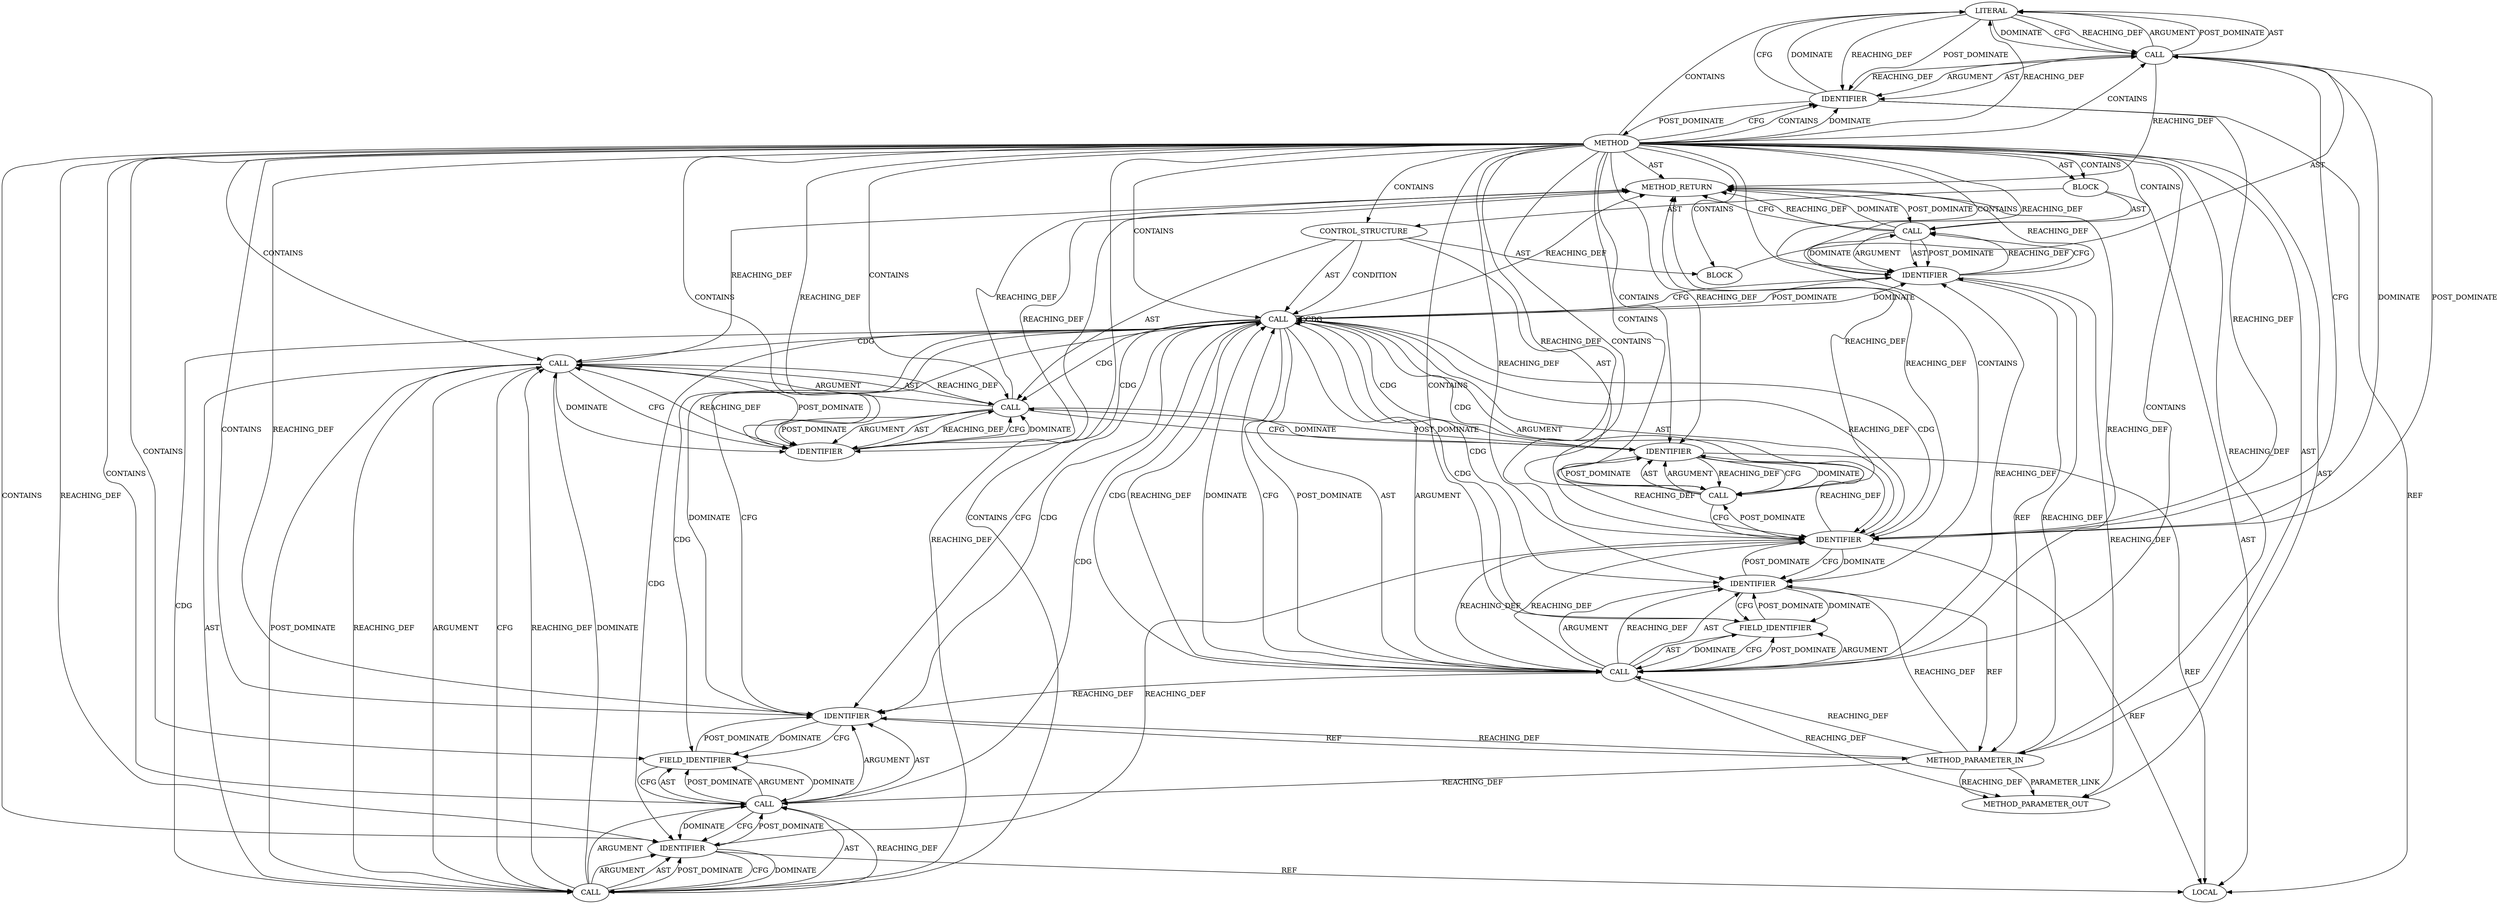 digraph {
  1120 [label=LITERAL ORDER=2 ARGUMENT_INDEX=2 CODE="0" COLUMN_NUMBER=11 LINE_NUMBER=142 TYPE_FULL_NAME="int"]
  1129 [label=CALL ORDER=1 ARGUMENT_INDEX=1 CODE="&record->frags[i]" COLUMN_NUMBER=20 METHOD_FULL_NAME="<operator>.addressOf" LINE_NUMBER=143 TYPE_FULL_NAME="<empty>" DISPATCH_TYPE="STATIC_DISPATCH" SIGNATURE="" NAME="<operator>.addressOf"]
  1121 [label=CALL ORDER=2 ARGUMENT_INDEX=2 CODE="i < record->num_frags" COLUMN_NUMBER=14 METHOD_FULL_NAME="<operator>.lessThan" LINE_NUMBER=142 TYPE_FULL_NAME="<empty>" DISPATCH_TYPE="STATIC_DISPATCH" SIGNATURE="" NAME="<operator>.lessThan"]
  1133 [label=FIELD_IDENTIFIER ORDER=2 ARGUMENT_INDEX=2 CODE="frags" COLUMN_NUMBER=21 LINE_NUMBER=143 CANONICAL_NAME="frags"]
  1124 [label=IDENTIFIER ORDER=1 ARGUMENT_INDEX=1 CODE="record" COLUMN_NUMBER=18 LINE_NUMBER=142 TYPE_FULL_NAME="tls_record_info*" NAME="record"]
  1137 [label=IDENTIFIER ORDER=1 ARGUMENT_INDEX=1 CODE="record" COLUMN_NUMBER=8 LINE_NUMBER=144 TYPE_FULL_NAME="tls_record_info*" NAME="record"]
  1126 [label=CALL ORDER=3 ARGUMENT_INDEX=3 CODE="i++" COLUMN_NUMBER=37 METHOD_FULL_NAME="<operator>.postIncrement" LINE_NUMBER=142 TYPE_FULL_NAME="<empty>" DISPATCH_TYPE="STATIC_DISPATCH" SIGNATURE="" NAME="<operator>.postIncrement"]
  1114 [label=BLOCK ORDER=2 ARGUMENT_INDEX=-1 CODE="{
	int i;

	for (i = 0; i < record->num_frags; i++)
		__skb_frag_unref(&record->frags[i], false);
	kfree(record);
}" COLUMN_NUMBER=1 LINE_NUMBER=139 TYPE_FULL_NAME="void"]
  1134 [label=IDENTIFIER ORDER=2 ARGUMENT_INDEX=2 CODE="i" COLUMN_NUMBER=35 LINE_NUMBER=143 TYPE_FULL_NAME="int" NAME="i"]
  1128 [label=CALL ORDER=4 ARGUMENT_INDEX=-1 CODE="__skb_frag_unref(&record->frags[i], false)" COLUMN_NUMBER=3 METHOD_FULL_NAME="__skb_frag_unref" LINE_NUMBER=143 TYPE_FULL_NAME="<empty>" DISPATCH_TYPE="STATIC_DISPATCH" SIGNATURE="" NAME="__skb_frag_unref"]
  1125 [label=FIELD_IDENTIFIER ORDER=2 ARGUMENT_INDEX=2 CODE="num_frags" COLUMN_NUMBER=18 LINE_NUMBER=142 CANONICAL_NAME="num_frags"]
  1135 [label=IDENTIFIER ORDER=2 ARGUMENT_INDEX=2 CODE="false" COLUMN_NUMBER=39 LINE_NUMBER=143 TYPE_FULL_NAME="ANY" NAME="false"]
  1116 [label=CONTROL_STRUCTURE CONTROL_STRUCTURE_TYPE="FOR" ORDER=2 PARSER_TYPE_NAME="CASTForStatement" ARGUMENT_INDEX=-1 CODE="for (i = 0;i < record->num_frags;i++)" COLUMN_NUMBER=2 LINE_NUMBER=142]
  21285 [label=METHOD_PARAMETER_OUT ORDER=1 CODE="struct tls_record_info *record" IS_VARIADIC=false COLUMN_NUMBER=28 LINE_NUMBER=138 TYPE_FULL_NAME="tls_record_info*" EVALUATION_STRATEGY="BY_VALUE" INDEX=1 NAME="record"]
  1113 [label=METHOD_PARAMETER_IN ORDER=1 CODE="struct tls_record_info *record" IS_VARIADIC=false COLUMN_NUMBER=28 LINE_NUMBER=138 TYPE_FULL_NAME="tls_record_info*" EVALUATION_STRATEGY="BY_VALUE" INDEX=1 NAME="record"]
  1122 [label=IDENTIFIER ORDER=1 ARGUMENT_INDEX=1 CODE="i" COLUMN_NUMBER=14 LINE_NUMBER=142 TYPE_FULL_NAME="int" NAME="i"]
  1127 [label=IDENTIFIER ORDER=1 ARGUMENT_INDEX=1 CODE="i" COLUMN_NUMBER=37 LINE_NUMBER=142 TYPE_FULL_NAME="int" NAME="i"]
  1118 [label=CALL ORDER=1 ARGUMENT_INDEX=-1 CODE="i = 0" COLUMN_NUMBER=7 METHOD_FULL_NAME="<operator>.assignment" LINE_NUMBER=142 TYPE_FULL_NAME="<empty>" DISPATCH_TYPE="STATIC_DISPATCH" SIGNATURE="" NAME="<operator>.assignment"]
  1136 [label=CALL ORDER=3 ARGUMENT_INDEX=-1 CODE="kfree(record)" COLUMN_NUMBER=2 METHOD_FULL_NAME="kfree" LINE_NUMBER=144 TYPE_FULL_NAME="<empty>" DISPATCH_TYPE="STATIC_DISPATCH" SIGNATURE="" NAME="kfree"]
  1119 [label=IDENTIFIER ORDER=1 ARGUMENT_INDEX=1 CODE="i" COLUMN_NUMBER=7 LINE_NUMBER=142 TYPE_FULL_NAME="int" NAME="i"]
  1112 [label=METHOD COLUMN_NUMBER=1 LINE_NUMBER=138 COLUMN_NUMBER_END=1 IS_EXTERNAL=false SIGNATURE="void destroy_record (tls_record_info*)" NAME="destroy_record" AST_PARENT_TYPE="TYPE_DECL" AST_PARENT_FULL_NAME="tls_device.c:<global>" ORDER=11 CODE="static void destroy_record(struct tls_record_info *record)
{
	int i;

	for (i = 0; i < record->num_frags; i++)
		__skb_frag_unref(&record->frags[i], false);
	kfree(record);
}" FULL_NAME="destroy_record" LINE_NUMBER_END=145 FILENAME="tls_device.c"]
  1130 [label=CALL ORDER=1 ARGUMENT_INDEX=1 CODE="record->frags[i]" COLUMN_NUMBER=21 METHOD_FULL_NAME="<operator>.indirectIndexAccess" LINE_NUMBER=143 TYPE_FULL_NAME="<empty>" DISPATCH_TYPE="STATIC_DISPATCH" SIGNATURE="" NAME="<operator>.indirectIndexAccess"]
  1123 [label=CALL ORDER=2 ARGUMENT_INDEX=2 CODE="record->num_frags" COLUMN_NUMBER=18 METHOD_FULL_NAME="<operator>.indirectFieldAccess" LINE_NUMBER=142 TYPE_FULL_NAME="<empty>" DISPATCH_TYPE="STATIC_DISPATCH" SIGNATURE="" NAME="<operator>.indirectFieldAccess"]
  1138 [label=METHOD_RETURN ORDER=3 CODE="RET" COLUMN_NUMBER=1 LINE_NUMBER=138 TYPE_FULL_NAME="void" EVALUATION_STRATEGY="BY_VALUE"]
  1131 [label=CALL ORDER=1 ARGUMENT_INDEX=1 CODE="record->frags" COLUMN_NUMBER=21 METHOD_FULL_NAME="<operator>.indirectFieldAccess" LINE_NUMBER=143 TYPE_FULL_NAME="<empty>" DISPATCH_TYPE="STATIC_DISPATCH" SIGNATURE="" NAME="<operator>.indirectFieldAccess"]
  1115 [label=LOCAL ORDER=1 CODE="int i" COLUMN_NUMBER=6 LINE_NUMBER=140 TYPE_FULL_NAME="int" NAME="i"]
  1132 [label=IDENTIFIER ORDER=1 ARGUMENT_INDEX=1 CODE="record" COLUMN_NUMBER=21 LINE_NUMBER=143 TYPE_FULL_NAME="tls_record_info*" NAME="record"]
  1117 [label=BLOCK ORDER=1 ARGUMENT_INDEX=-1 CODE="<empty>" COLUMN_NUMBER=2 LINE_NUMBER=142 TYPE_FULL_NAME="void"]
  1130 -> 1134 [label=ARGUMENT ]
  1116 -> 1128 [label=AST ]
  1136 -> 1137 [label=ARGUMENT ]
  1122 -> 1134 [label=REACHING_DEF VARIABLE="i"]
  1128 -> 1127 [label=CFG ]
  1113 -> 1124 [label=REACHING_DEF VARIABLE="record"]
  1123 -> 1125 [label=POST_DOMINATE ]
  1121 -> 1122 [label=ARGUMENT ]
  1112 -> 1136 [label=CONTAINS ]
  1131 -> 1133 [label=AST ]
  1130 -> 1131 [label=AST ]
  1121 -> 1132 [label=CDG ]
  1114 -> 1116 [label=AST ]
  1112 -> 1132 [label=CONTAINS ]
  1120 -> 1118 [label=DOMINATE ]
  1123 -> 1124 [label=ARGUMENT ]
  1137 -> 1136 [label=REACHING_DEF VARIABLE="record"]
  1113 -> 1132 [label=REACHING_DEF VARIABLE="record"]
  1135 -> 1128 [label=REACHING_DEF VARIABLE="false"]
  1113 -> 1131 [label=REACHING_DEF VARIABLE="record"]
  1123 -> 1121 [label=REACHING_DEF VARIABLE="record->num_frags"]
  1122 -> 1124 [label=CFG ]
  1129 -> 1138 [label=REACHING_DEF VARIABLE="&record->frags[i]"]
  1123 -> 1125 [label=ARGUMENT ]
  1113 -> 1123 [label=REACHING_DEF VARIABLE="record"]
  1116 -> 1121 [label=AST ]
  1130 -> 1134 [label=AST ]
  1119 -> 1120 [label=CFG ]
  1132 -> 1113 [label=REF ]
  1112 -> 1128 [label=CONTAINS ]
  1112 -> 1116 [label=CONTAINS ]
  1129 -> 1135 [label=DOMINATE ]
  1119 -> 1120 [label=DOMINATE ]
  1134 -> 1115 [label=REF ]
  1130 -> 1129 [label=CFG ]
  1136 -> 1137 [label=AST ]
  1137 -> 1113 [label=REF ]
  1124 -> 1125 [label=DOMINATE ]
  1128 -> 1135 [label=POST_DOMINATE ]
  1124 -> 1113 [label=REF ]
  1112 -> 1125 [label=CONTAINS ]
  1136 -> 1138 [label=CFG ]
  1137 -> 1136 [label=CFG ]
  1127 -> 1126 [label=DOMINATE ]
  1112 -> 1114 [label=AST ]
  1112 -> 1133 [label=CONTAINS ]
  1121 -> 1123 [label=POST_DOMINATE ]
  1127 -> 1126 [label=REACHING_DEF VARIABLE="i"]
  1112 -> 1120 [label=CONTAINS ]
  1131 -> 1133 [label=POST_DOMINATE ]
  1130 -> 1129 [label=REACHING_DEF VARIABLE="record->frags[i]"]
  1118 -> 1119 [label=ARGUMENT ]
  1112 -> 1124 [label=CONTAINS ]
  1112 -> 1127 [label=REACHING_DEF VARIABLE=""]
  1126 -> 1127 [label=POST_DOMINATE ]
  1112 -> 1137 [label=CONTAINS ]
  1112 -> 1119 [label=CFG ]
  1135 -> 1129 [label=POST_DOMINATE ]
  1126 -> 1138 [label=REACHING_DEF VARIABLE="i++"]
  1121 -> 1123 [label=AST ]
  1118 -> 1138 [label=REACHING_DEF VARIABLE="i = 0"]
  1116 -> 1117 [label=AST ]
  1122 -> 1115 [label=REF ]
  1113 -> 1137 [label=REACHING_DEF VARIABLE="record"]
  1121 -> 1123 [label=ARGUMENT ]
  1112 -> 1122 [label=REACHING_DEF VARIABLE=""]
  1121 -> 1137 [label=DOMINATE ]
  1129 -> 1130 [label=REACHING_DEF VARIABLE="&record->frags[i]"]
  1123 -> 1137 [label=REACHING_DEF VARIABLE="record->num_frags"]
  1112 -> 1124 [label=REACHING_DEF VARIABLE=""]
  1112 -> 1132 [label=REACHING_DEF VARIABLE=""]
  1129 -> 1130 [label=ARGUMENT ]
  1112 -> 1126 [label=CONTAINS ]
  1122 -> 1123 [label=REACHING_DEF VARIABLE="i"]
  1123 -> 1122 [label=REACHING_DEF VARIABLE="record->num_frags"]
  1112 -> 1134 [label=CONTAINS ]
  1122 -> 1118 [label=POST_DOMINATE ]
  1121 -> 1130 [label=CDG ]
  1120 -> 1119 [label=REACHING_DEF VARIABLE="0"]
  1112 -> 1118 [label=CONTAINS ]
  1121 -> 1123 [label=CDG ]
  1121 -> 1124 [label=CDG ]
  1135 -> 1129 [label=REACHING_DEF VARIABLE="false"]
  1112 -> 1129 [label=CONTAINS ]
  1120 -> 1118 [label=CFG ]
  1128 -> 1135 [label=ARGUMENT ]
  1131 -> 1132 [label=ARGUMENT ]
  1121 -> 1122 [label=AST ]
  1125 -> 1124 [label=POST_DOMINATE ]
  1134 -> 1130 [label=CFG ]
  1136 -> 1137 [label=POST_DOMINATE ]
  1113 -> 21285 [label=PARAMETER_LINK ]
  1121 -> 1132 [label=DOMINATE ]
  1122 -> 1138 [label=REACHING_DEF VARIABLE="i"]
  1129 -> 1130 [label=AST ]
  1121 -> 1129 [label=CDG ]
  1112 -> 1131 [label=CONTAINS ]
  1129 -> 1135 [label=CFG ]
  1121 -> 1134 [label=CDG ]
  1112 -> 1130 [label=CONTAINS ]
  1125 -> 1123 [label=DOMINATE ]
  1123 -> 1138 [label=REACHING_DEF VARIABLE="record->num_frags"]
  1123 -> 1125 [label=AST ]
  1112 -> 1114 [label=CONTAINS ]
  1118 -> 1119 [label=AST ]
  1135 -> 1138 [label=REACHING_DEF VARIABLE="false"]
  1112 -> 1123 [label=CONTAINS ]
  1127 -> 1126 [label=CFG ]
  1128 -> 1129 [label=ARGUMENT ]
  1133 -> 1132 [label=POST_DOMINATE ]
  1129 -> 1130 [label=POST_DOMINATE ]
  1128 -> 1135 [label=AST ]
  1112 -> 1117 [label=CONTAINS ]
  1112 -> 21285 [label=AST ]
  1137 -> 1138 [label=REACHING_DEF VARIABLE="record"]
  1131 -> 1134 [label=DOMINATE ]
  1133 -> 1131 [label=DOMINATE ]
  1122 -> 1127 [label=REACHING_DEF VARIABLE="i"]
  1121 -> 1128 [label=CDG ]
  1121 -> 1138 [label=REACHING_DEF VARIABLE="i < record->num_frags"]
  1123 -> 1121 [label=DOMINATE ]
  1112 -> 1137 [label=REACHING_DEF VARIABLE=""]
  1112 -> 1121 [label=CONTAINS ]
  1121 -> 1127 [label=CDG ]
  1121 -> 1125 [label=CDG ]
  1135 -> 1128 [label=CFG ]
  1116 -> 1126 [label=AST ]
  1112 -> 1113 [label=REACHING_DEF VARIABLE=""]
  1130 -> 1131 [label=REACHING_DEF VARIABLE="record->frags[i]"]
  1122 -> 1124 [label=DOMINATE ]
  1121 -> 1126 [label=CDG ]
  1112 -> 1120 [label=REACHING_DEF VARIABLE=""]
  1131 -> 1134 [label=CFG ]
  1127 -> 1115 [label=REF ]
  1126 -> 1127 [label=AST ]
  1132 -> 1133 [label=CFG ]
  1119 -> 1122 [label=REACHING_DEF VARIABLE="i"]
  1112 -> 1119 [label=CONTAINS ]
  1112 -> 1122 [label=CONTAINS ]
  1134 -> 1130 [label=DOMINATE ]
  1121 -> 1132 [label=CFG ]
  1121 -> 1132 [label=CFG ]
  1119 -> 1115 [label=REF ]
  1118 -> 1122 [label=DOMINATE ]
  1123 -> 1132 [label=REACHING_DEF VARIABLE="record->num_frags"]
  1137 -> 1136 [label=DOMINATE ]
  1112 -> 1134 [label=REACHING_DEF VARIABLE=""]
  1112 -> 1135 [label=CONTAINS ]
  1131 -> 1132 [label=AST ]
  1123 -> 1124 [label=REACHING_DEF VARIABLE="record->num_frags"]
  1121 -> 1137 [label=CFG ]
  1112 -> 1113 [label=AST ]
  1128 -> 1138 [label=REACHING_DEF VARIABLE="__skb_frag_unref(&record->frags[i], false)"]
  1112 -> 1138 [label=AST ]
  1133 -> 1131 [label=CFG ]
  1136 -> 1138 [label=REACHING_DEF VARIABLE="kfree(record)"]
  1122 -> 1126 [label=POST_DOMINATE ]
  1120 -> 1118 [label=REACHING_DEF VARIABLE="0"]
  1119 -> 1118 [label=REACHING_DEF VARIABLE="i"]
  1116 -> 1121 [label=CONDITION ]
  1122 -> 1121 [label=REACHING_DEF VARIABLE="i"]
  1128 -> 1129 [label=AST ]
  1114 -> 1115 [label=AST ]
  1127 -> 1128 [label=POST_DOMINATE ]
  1123 -> 1124 [label=AST ]
  1130 -> 1131 [label=ARGUMENT ]
  1123 -> 1121 [label=CFG ]
  1114 -> 1136 [label=AST ]
  1125 -> 1123 [label=CFG ]
  1129 -> 1128 [label=REACHING_DEF VARIABLE="&record->frags[i]"]
  1121 -> 1133 [label=CDG ]
  1118 -> 1122 [label=CFG ]
  1121 -> 1135 [label=CDG ]
  1126 -> 1122 [label=CFG ]
  1138 -> 1136 [label=POST_DOMINATE ]
  1128 -> 1127 [label=DOMINATE ]
  1112 -> 1119 [label=DOMINATE ]
  1113 -> 21285 [label=REACHING_DEF VARIABLE="record"]
  1124 -> 1125 [label=CFG ]
  1132 -> 1133 [label=DOMINATE ]
  1134 -> 1131 [label=POST_DOMINATE ]
  1131 -> 1133 [label=ARGUMENT ]
  1130 -> 1138 [label=REACHING_DEF VARIABLE="record->frags[i]"]
  1136 -> 1138 [label=DOMINATE ]
  1137 -> 21285 [label=REACHING_DEF VARIABLE="record"]
  1135 -> 1128 [label=DOMINATE ]
  1119 -> 1112 [label=POST_DOMINATE ]
  1121 -> 1131 [label=CDG ]
  1120 -> 1119 [label=POST_DOMINATE ]
  1123 -> 21285 [label=REACHING_DEF VARIABLE="record->num_frags"]
  1118 -> 1120 [label=ARGUMENT ]
  1118 -> 1120 [label=POST_DOMINATE ]
  1127 -> 1122 [label=REACHING_DEF VARIABLE="i"]
  1124 -> 1122 [label=POST_DOMINATE ]
  1130 -> 1129 [label=DOMINATE ]
  1118 -> 1120 [label=AST ]
  1130 -> 1134 [label=POST_DOMINATE ]
  1121 -> 1121 [label=CDG ]
  1112 -> 1135 [label=REACHING_DEF VARIABLE=""]
  1126 -> 1127 [label=ARGUMENT ]
  1137 -> 1121 [label=POST_DOMINATE ]
  1117 -> 1118 [label=AST ]
  1121 -> 1122 [label=CDG ]
  1112 -> 1127 [label=CONTAINS ]
}
